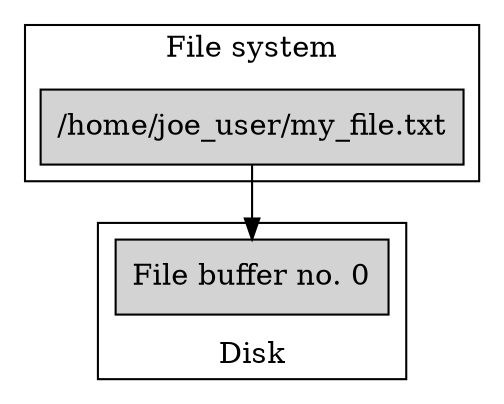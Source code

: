 
strict digraph {

    hardlink0 [label="/home/joe_user/my_file.txt" shape=box style=filled]

    fbuf0 [label="File buffer no. 0" shape=box style=filled]

    subgraph cluster_vfs {
        label="File system"

        hardlink0
    }
    subgraph cluster_disk {
        label="Disk"
        labelloc=b

        fbuf0
    }

    hardlink0 -> fbuf0
}

